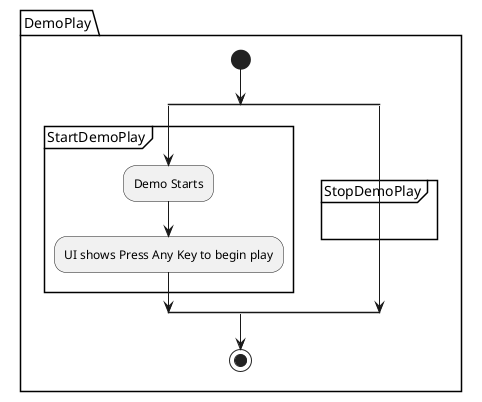 @startuml DemoPlayActivityDiagram

package DemoPlay {

    start

    split

        partition StartDemoPlay {

            :Demo Starts;

            :UI shows Press Any Key to begin play;

        }

    split again

        partition StopDemoPlay {

        }

    end split


    stop

}


@enduml









